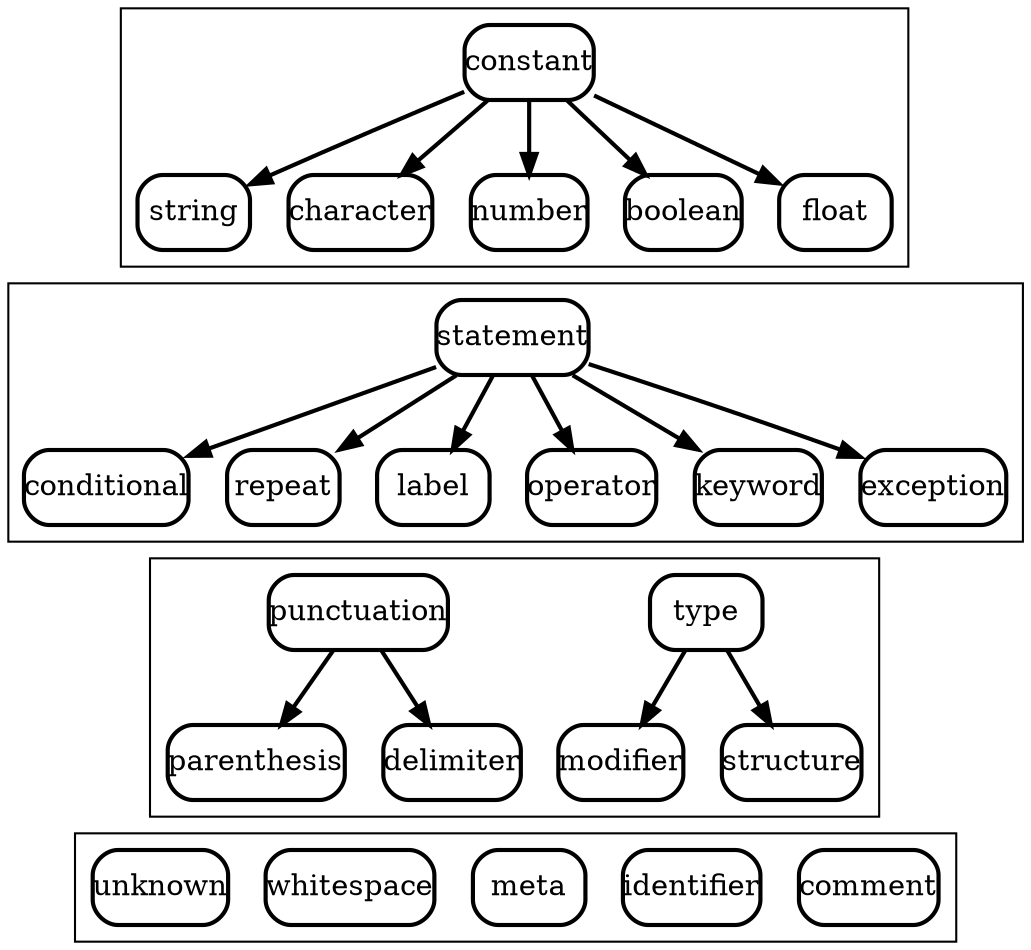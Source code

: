 digraph token_category_hierarchy {

	packmode = "array_u1";
	node [
		shape = rectangle,
		style = rounded,
		margin = 0
		penwidth = 2;
	];

	edge [
		penwidth = 2;
	];
	

	subgraph cluster_constants {
		constant -> {
			string;
			character;
			number;
			boolean;
			float;
		};
	}

	subgraph cluster_statements {
		statement -> {
			conditional;
			repeat;
			label;
			operator;
			keyword;
			exception;
		};
	}

	subgraph cluster_type_punctuation {
		type -> {
			modifier;
			structure;
		};

		punctuation -> {
			parenthesis;
			delimiter;
		};
	}

	subgraph cluster_single_nodes {
		comment;
		identifier;
		meta;
		whitespace;
		unknown;
	}

	//constant -> statement [style = invis, constraint = false, minlen=3];
	punctuation -> type [style = invis, minlen = 5, constraint = false];
	comment -> identifier -> meta -> whitespace -> unknown
		[style = invis, constraint = false];
}
